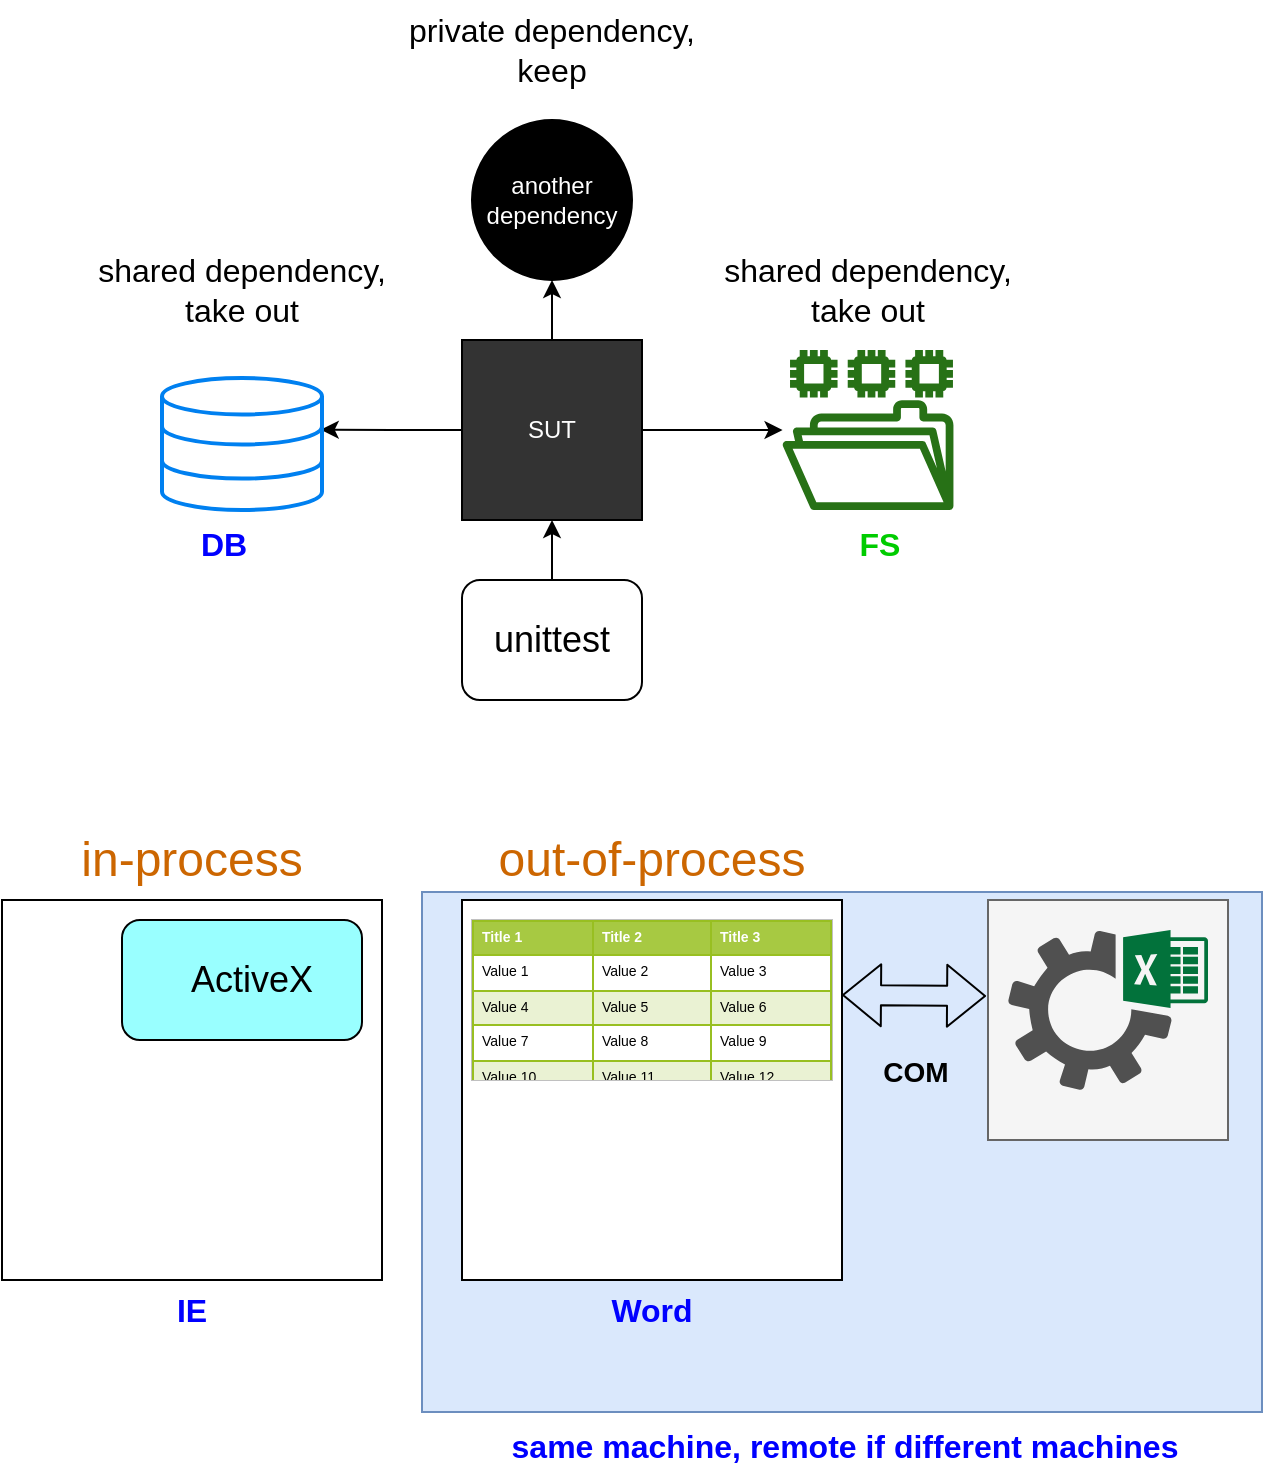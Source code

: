 <mxfile version="12.2.4" pages="1"><diagram id="SxG8TUqOroyV3i6AgXTh" name="Page-1"><mxGraphModel dx="470" dy="446" grid="1" gridSize="10" guides="1" tooltips="1" connect="1" arrows="1" fold="1" page="1" pageScale="1" pageWidth="850" pageHeight="1100" math="0" shadow="0"><root><mxCell id="0"/><mxCell id="1" parent="0"/><mxCell id="42" value="" style="rounded=0;whiteSpace=wrap;html=1;fontSize=18;fillColor=#dae8fc;strokeColor=#6c8ebf;" parent="1" vertex="1"><mxGeometry x="260" y="516" width="420" height="260" as="geometry"/></mxCell><mxCell id="11" style="edgeStyle=orthogonalEdgeStyle;rounded=0;orthogonalLoop=1;jettySize=auto;html=1;entryX=0.5;entryY=1;entryDx=0;entryDy=0;" parent="1" source="2" target="3" edge="1"><mxGeometry relative="1" as="geometry"/></mxCell><mxCell id="2" value="" style="rounded=1;whiteSpace=wrap;html=1;" parent="1" vertex="1"><mxGeometry x="280" y="360" width="90" height="60" as="geometry"/></mxCell><mxCell id="8" style="edgeStyle=orthogonalEdgeStyle;rounded=0;orthogonalLoop=1;jettySize=auto;html=1;exitX=0;exitY=0.5;exitDx=0;exitDy=0;entryX=0.992;entryY=0.392;entryDx=0;entryDy=0;entryPerimeter=0;" parent="1" source="3" target="5" edge="1"><mxGeometry relative="1" as="geometry"/></mxCell><mxCell id="9" style="edgeStyle=orthogonalEdgeStyle;rounded=0;orthogonalLoop=1;jettySize=auto;html=1;exitX=1;exitY=0.5;exitDx=0;exitDy=0;" parent="1" source="3" target="4" edge="1"><mxGeometry relative="1" as="geometry"/></mxCell><mxCell id="10" style="edgeStyle=orthogonalEdgeStyle;rounded=0;orthogonalLoop=1;jettySize=auto;html=1;exitX=0.5;exitY=0;exitDx=0;exitDy=0;entryX=0.5;entryY=1;entryDx=0;entryDy=0;" parent="1" source="3" target="7" edge="1"><mxGeometry relative="1" as="geometry"/></mxCell><mxCell id="3" value="" style="whiteSpace=wrap;html=1;aspect=fixed;fillColor=#333333;" parent="1" vertex="1"><mxGeometry x="280" y="240" width="90" height="90" as="geometry"/></mxCell><mxCell id="4" value="" style="outlineConnect=0;fontColor=#232F3E;gradientColor=none;fillColor=#277116;strokeColor=none;dashed=0;verticalLabelPosition=bottom;verticalAlign=top;align=center;html=1;fontSize=12;fontStyle=0;aspect=fixed;pointerEvents=1;shape=mxgraph.aws4.file_system;" parent="1" vertex="1"><mxGeometry x="440" y="245" width="86" height="80" as="geometry"/></mxCell><mxCell id="5" value="" style="html=1;verticalLabelPosition=bottom;align=center;labelBackgroundColor=#ffffff;verticalAlign=top;strokeWidth=2;strokeColor=#0080F0;shadow=0;dashed=0;shape=mxgraph.ios7.icons.data;" parent="1" vertex="1"><mxGeometry x="130" y="259" width="80" height="66" as="geometry"/></mxCell><mxCell id="7" value="" style="ellipse;whiteSpace=wrap;html=1;aspect=fixed;fillColor=#000000;" parent="1" vertex="1"><mxGeometry x="285" y="130" width="80" height="80" as="geometry"/></mxCell><mxCell id="12" value="&lt;font style=&quot;font-size: 16px&quot;&gt;shared dependency,&lt;br&gt;take out&lt;br&gt;&lt;/font&gt;" style="text;html=1;strokeColor=none;fillColor=none;align=center;verticalAlign=middle;whiteSpace=wrap;rounded=0;" parent="1" vertex="1"><mxGeometry x="90" y="190" width="160" height="50" as="geometry"/></mxCell><mxCell id="13" value="&lt;font style=&quot;font-size: 16px&quot;&gt;shared dependency, take out&lt;/font&gt;" style="text;html=1;strokeColor=none;fillColor=none;align=center;verticalAlign=middle;whiteSpace=wrap;rounded=0;" parent="1" vertex="1"><mxGeometry x="398" y="190" width="170" height="50" as="geometry"/></mxCell><mxCell id="14" value="&lt;font style=&quot;font-size: 16px&quot;&gt;private dependency,&lt;br&gt;keep&lt;br&gt;&lt;/font&gt;" style="text;html=1;strokeColor=none;fillColor=none;align=center;verticalAlign=middle;whiteSpace=wrap;rounded=0;" parent="1" vertex="1"><mxGeometry x="240" y="70" width="170" height="50" as="geometry"/></mxCell><mxCell id="15" value="another dependency" style="text;html=1;strokeColor=none;fillColor=none;align=center;verticalAlign=middle;whiteSpace=wrap;rounded=0;fontColor=#FFFFFF;" parent="1" vertex="1"><mxGeometry x="270" y="150" width="110" height="40" as="geometry"/></mxCell><mxCell id="16" value="SUT" style="text;html=1;strokeColor=none;fillColor=none;align=center;verticalAlign=middle;whiteSpace=wrap;rounded=0;fontColor=#FFFFFF;" parent="1" vertex="1"><mxGeometry x="280" y="265" width="90" height="40" as="geometry"/></mxCell><mxCell id="17" value="unittest" style="text;html=1;strokeColor=none;fillColor=none;align=center;verticalAlign=middle;whiteSpace=wrap;rounded=0;fontColor=#000000;fontSize=18;" parent="1" vertex="1"><mxGeometry x="270" y="370" width="110" height="40" as="geometry"/></mxCell><mxCell id="18" value="&lt;font style=&quot;font-size: 16px;&quot;&gt;FS&lt;/font&gt;" style="text;html=1;strokeColor=none;fillColor=none;align=center;verticalAlign=middle;whiteSpace=wrap;rounded=0;fontStyle=1;fontColor=#00CC00;fontSize=16;" parent="1" vertex="1"><mxGeometry x="458" y="327" width="62" height="30" as="geometry"/></mxCell><mxCell id="23" value="&lt;span style=&quot;font-size: 16px;&quot;&gt;DB&lt;/span&gt;" style="text;html=1;strokeColor=none;fillColor=none;align=center;verticalAlign=middle;whiteSpace=wrap;rounded=0;fontStyle=1;fontColor=#0000FF;fontSize=16;" parent="1" vertex="1"><mxGeometry x="130" y="327" width="62" height="30" as="geometry"/></mxCell><mxCell id="24" value="" style="whiteSpace=wrap;html=1;aspect=fixed;fillColor=#FFFFFF;fontSize=18;fontColor=#00CC00;" parent="1" vertex="1"><mxGeometry x="50" y="520" width="190" height="190" as="geometry"/></mxCell><mxCell id="26" value="" style="rounded=1;whiteSpace=wrap;html=1;fillColor=#99FFFF;fontSize=18;fontColor=#FFFFFF;" parent="1" vertex="1"><mxGeometry x="110" y="530" width="120" height="60" as="geometry"/></mxCell><mxCell id="27" value="ActiveX" style="text;html=1;align=center;verticalAlign=middle;whiteSpace=wrap;rounded=0;fontSize=18;" parent="1" vertex="1"><mxGeometry x="130" y="550" width="90" height="20" as="geometry"/></mxCell><mxCell id="28" value="&lt;span style=&quot;font-size: 16px&quot;&gt;IE&lt;/span&gt;" style="text;html=1;strokeColor=none;fillColor=none;align=center;verticalAlign=middle;whiteSpace=wrap;rounded=0;fontStyle=1;fontColor=#0000FF;" parent="1" vertex="1"><mxGeometry x="50" y="710" width="190" height="30" as="geometry"/></mxCell><mxCell id="29" value="&lt;font color=&quot;#cc6600&quot; style=&quot;font-size: 24px&quot;&gt;in-process&lt;/font&gt;" style="text;html=1;strokeColor=none;fillColor=none;align=center;verticalAlign=middle;whiteSpace=wrap;rounded=0;fontSize=18;fontColor=#FFFFFF;" parent="1" vertex="1"><mxGeometry x="50" y="480" width="190" height="40" as="geometry"/></mxCell><mxCell id="30" value="" style="whiteSpace=wrap;html=1;aspect=fixed;fillColor=#FFFFFF;fontSize=18;fontColor=#00CC00;" parent="1" vertex="1"><mxGeometry x="280" y="520" width="190" height="190" as="geometry"/></mxCell><mxCell id="31" value="&lt;span style=&quot;font-size: 16px&quot;&gt;Word&lt;/span&gt;" style="text;html=1;strokeColor=none;fillColor=none;align=center;verticalAlign=middle;whiteSpace=wrap;rounded=0;fontStyle=1;fontColor=#0000FF;" parent="1" vertex="1"><mxGeometry x="280" y="710" width="190" height="30" as="geometry"/></mxCell><mxCell id="32" value="&lt;font color=&quot;#cc6600&quot;&gt;&lt;span style=&quot;font-size: 24px&quot;&gt;out-of-process&lt;/span&gt;&lt;/font&gt;" style="text;html=1;strokeColor=none;fillColor=none;align=center;verticalAlign=middle;whiteSpace=wrap;rounded=0;fontSize=18;fontColor=#FFFFFF;" parent="1" vertex="1"><mxGeometry x="280" y="480" width="190" height="40" as="geometry"/></mxCell><mxCell id="39" value="" style="rounded=0;whiteSpace=wrap;html=1;fontSize=18;fillColor=#f5f5f5;strokeColor=#666666;fontColor=#333333;" parent="1" vertex="1"><mxGeometry x="543" y="520" width="120" height="120" as="geometry"/></mxCell><mxCell id="34" value="" style="pointerEvents=1;shadow=0;dashed=0;html=1;strokeColor=none;fillColor=#505050;labelPosition=center;verticalLabelPosition=bottom;verticalAlign=top;outlineConnect=0;align=center;shape=mxgraph.office.services.excel_services;fontSize=18;fontColor=#FFFFFF;" parent="1" vertex="1"><mxGeometry x="553" y="535" width="100" height="80" as="geometry"/></mxCell><mxCell id="40" value="" style="shape=flexArrow;endArrow=classic;startArrow=classic;html=1;fontSize=18;fontColor=#FFFFFF;entryX=-0.008;entryY=0.4;entryDx=0;entryDy=0;exitX=1;exitY=0.25;exitDx=0;exitDy=0;entryPerimeter=0;" parent="1" source="30" target="39" edge="1"><mxGeometry width="50" height="50" relative="1" as="geometry"><mxPoint x="330" y="810" as="sourcePoint"/><mxPoint x="380" y="760" as="targetPoint"/></mxGeometry></mxCell><mxCell id="41" value="&lt;font style=&quot;font-size: 14px&quot;&gt;COM&lt;/font&gt;" style="text;html=1;strokeColor=none;fillColor=none;align=center;verticalAlign=middle;whiteSpace=wrap;rounded=0;fontSize=18;fontColor=#000000;fontStyle=1" parent="1" vertex="1"><mxGeometry x="486.5" y="595" width="40" height="20" as="geometry"/></mxCell><mxCell id="43" value="&lt;span style=&quot;font-size: 16px&quot;&gt;same machine, remote if different machines&lt;br&gt;&lt;/span&gt;" style="text;html=1;strokeColor=none;fillColor=none;align=center;verticalAlign=middle;whiteSpace=wrap;rounded=0;fontStyle=1;fontColor=#0000FF;" parent="1" vertex="1"><mxGeometry x="263" y="776" width="417" height="34" as="geometry"/></mxCell><mxCell id="45" value="&lt;table border=&quot;1&quot; width=&quot;100%&quot; height=&quot;100%&quot; cellpadding=&quot;4&quot; style=&quot;width: 100%; height: 100%; border-collapse: collapse; font-size: 7px;&quot;&gt;&lt;tbody style=&quot;font-size: 7px;&quot;&gt;&lt;tr style=&quot;background-color: rgb(167, 201, 66); color: rgb(255, 255, 255); border: 1px solid rgb(152, 191, 33); font-size: 7px;&quot;&gt;&lt;th align=&quot;left&quot; style=&quot;font-size: 7px;&quot;&gt;Title 1&lt;/th&gt;&lt;th align=&quot;left&quot; style=&quot;font-size: 7px;&quot;&gt;Title 2&lt;/th&gt;&lt;th align=&quot;left&quot; style=&quot;font-size: 7px;&quot;&gt;Title 3&lt;/th&gt;&lt;/tr&gt;&lt;tr style=&quot;border: 1px solid rgb(152, 191, 33); font-size: 7px;&quot;&gt;&lt;td style=&quot;font-size: 7px;&quot;&gt;Value 1&lt;/td&gt;&lt;td style=&quot;font-size: 7px;&quot;&gt;Value 2&lt;/td&gt;&lt;td style=&quot;font-size: 7px;&quot;&gt;Value 3&lt;/td&gt;&lt;/tr&gt;&lt;tr style=&quot;background-color: rgb(234, 242, 211); border: 1px solid rgb(152, 191, 33); font-size: 7px;&quot;&gt;&lt;td style=&quot;font-size: 7px;&quot;&gt;Value 4&lt;/td&gt;&lt;td style=&quot;font-size: 7px;&quot;&gt;Value 5&lt;/td&gt;&lt;td style=&quot;font-size: 7px;&quot;&gt;Value 6&lt;/td&gt;&lt;/tr&gt;&lt;tr style=&quot;border: 1px solid rgb(152, 191, 33); font-size: 7px;&quot;&gt;&lt;td style=&quot;font-size: 7px;&quot;&gt;Value 7&lt;/td&gt;&lt;td style=&quot;font-size: 7px;&quot;&gt;Value 8&lt;/td&gt;&lt;td style=&quot;font-size: 7px;&quot;&gt;Value 9&lt;/td&gt;&lt;/tr&gt;&lt;tr style=&quot;background-color: rgb(234, 242, 211); border: 1px solid rgb(152, 191, 33); font-size: 7px;&quot;&gt;&lt;td style=&quot;font-size: 7px;&quot;&gt;Value 10&lt;/td&gt;&lt;td style=&quot;font-size: 7px;&quot;&gt;Value 11&lt;/td&gt;&lt;td style=&quot;font-size: 7px;&quot;&gt;Value 12&lt;/td&gt;&lt;/tr&gt;&lt;/tbody&gt;&lt;/table&gt;" style="text;html=1;strokeColor=#c0c0c0;fillColor=#ffffff;overflow=fill;rounded=0;fontSize=7;fontColor=#000000;" parent="1" vertex="1"><mxGeometry x="285" y="530" width="180" height="80" as="geometry"/></mxCell></root></mxGraphModel></diagram></mxfile>